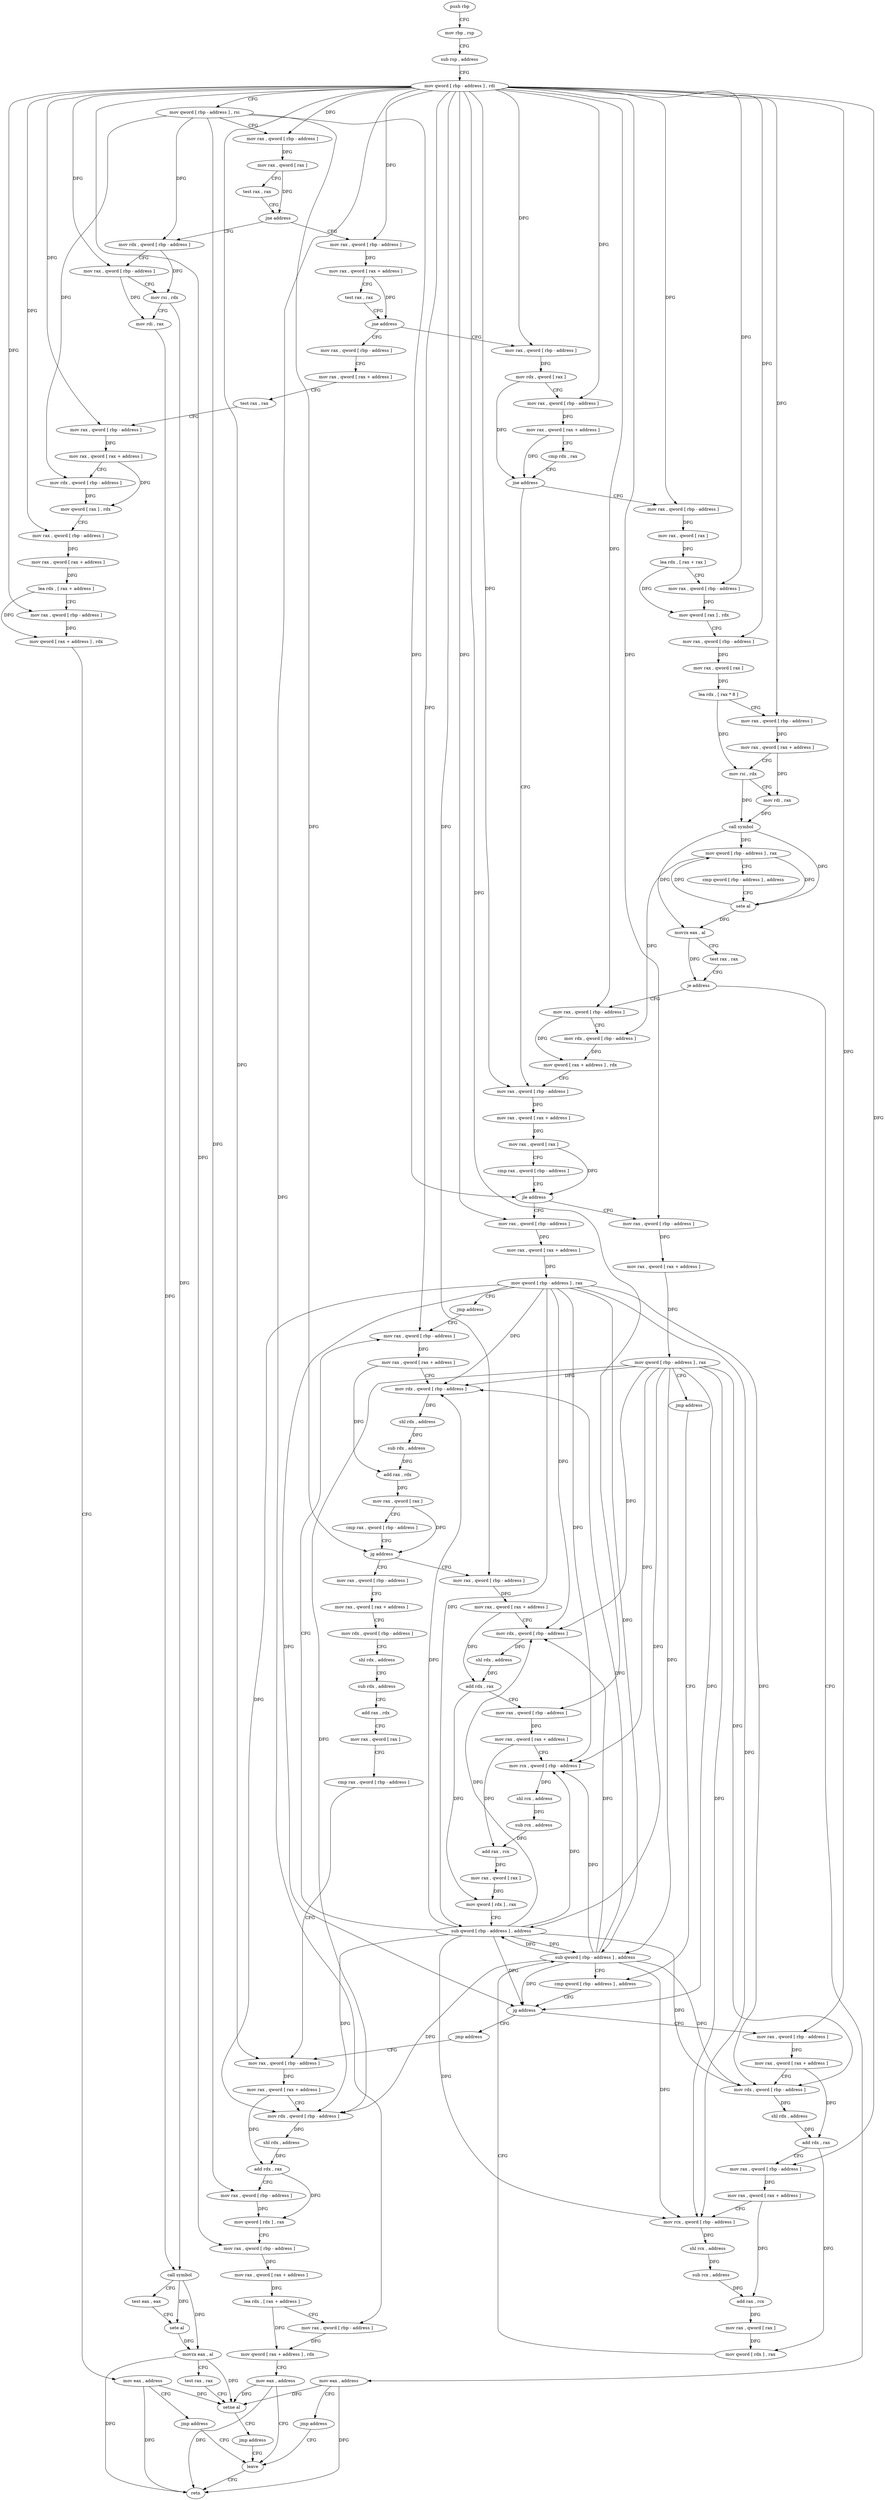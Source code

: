 digraph "func" {
"4379600" [label = "push rbp" ]
"4379601" [label = "mov rbp , rsp" ]
"4379604" [label = "sub rsp , address" ]
"4379608" [label = "mov qword [ rbp - address ] , rdi" ]
"4379612" [label = "mov qword [ rbp - address ] , rsi" ]
"4379616" [label = "mov rax , qword [ rbp - address ]" ]
"4379620" [label = "mov rax , qword [ rax ]" ]
"4379623" [label = "test rax , rax" ]
"4379626" [label = "jne address" ]
"4379666" [label = "mov rax , qword [ rbp - address ]" ]
"4379628" [label = "mov rdx , qword [ rbp - address ]" ]
"4379670" [label = "mov rax , qword [ rax + address ]" ]
"4379674" [label = "test rax , rax" ]
"4379677" [label = "jne address" ]
"4379735" [label = "mov rax , qword [ rbp - address ]" ]
"4379679" [label = "mov rax , qword [ rbp - address ]" ]
"4379632" [label = "mov rax , qword [ rbp - address ]" ]
"4379636" [label = "mov rsi , rdx" ]
"4379639" [label = "mov rdi , rax" ]
"4379642" [label = "call symbol" ]
"4379647" [label = "test eax , eax" ]
"4379649" [label = "sete al" ]
"4379652" [label = "movzx eax , al" ]
"4379655" [label = "test rax , rax" ]
"4379658" [label = "setne al" ]
"4379661" [label = "jmp address" ]
"4380125" [label = "leave" ]
"4379739" [label = "mov rdx , qword [ rax ]" ]
"4379742" [label = "mov rax , qword [ rbp - address ]" ]
"4379746" [label = "mov rax , qword [ rax + address ]" ]
"4379750" [label = "cmp rdx , rax" ]
"4379753" [label = "jne address" ]
"4379849" [label = "mov rax , qword [ rbp - address ]" ]
"4379755" [label = "mov rax , qword [ rbp - address ]" ]
"4379683" [label = "mov rax , qword [ rax + address ]" ]
"4379687" [label = "test rax , rax" ]
"4379690" [label = "mov rax , qword [ rbp - address ]" ]
"4379694" [label = "mov rax , qword [ rax + address ]" ]
"4379698" [label = "mov rdx , qword [ rbp - address ]" ]
"4379702" [label = "mov qword [ rax ] , rdx" ]
"4379705" [label = "mov rax , qword [ rbp - address ]" ]
"4379709" [label = "mov rax , qword [ rax + address ]" ]
"4379713" [label = "lea rdx , [ rax + address ]" ]
"4379717" [label = "mov rax , qword [ rbp - address ]" ]
"4379721" [label = "mov qword [ rax + address ] , rdx" ]
"4379725" [label = "mov eax , address" ]
"4379730" [label = "jmp address" ]
"4380126" [label = "retn" ]
"4379853" [label = "mov rax , qword [ rax + address ]" ]
"4379857" [label = "mov rax , qword [ rax ]" ]
"4379860" [label = "cmp rax , qword [ rbp - address ]" ]
"4379864" [label = "jle address" ]
"4379945" [label = "mov rax , qword [ rbp - address ]" ]
"4379866" [label = "mov rax , qword [ rbp - address ]" ]
"4379759" [label = "mov rax , qword [ rax ]" ]
"4379762" [label = "lea rdx , [ rax + rax ]" ]
"4379766" [label = "mov rax , qword [ rbp - address ]" ]
"4379770" [label = "mov qword [ rax ] , rdx" ]
"4379773" [label = "mov rax , qword [ rbp - address ]" ]
"4379777" [label = "mov rax , qword [ rax ]" ]
"4379780" [label = "lea rdx , [ rax * 8 ]" ]
"4379788" [label = "mov rax , qword [ rbp - address ]" ]
"4379792" [label = "mov rax , qword [ rax + address ]" ]
"4379796" [label = "mov rsi , rdx" ]
"4379799" [label = "mov rdi , rax" ]
"4379802" [label = "call symbol" ]
"4379807" [label = "mov qword [ rbp - address ] , rax" ]
"4379811" [label = "cmp qword [ rbp - address ] , address" ]
"4379816" [label = "sete al" ]
"4379819" [label = "movzx eax , al" ]
"4379822" [label = "test rax , rax" ]
"4379825" [label = "je address" ]
"4379837" [label = "mov rax , qword [ rbp - address ]" ]
"4379827" [label = "mov eax , address" ]
"4379949" [label = "mov rax , qword [ rax + address ]" ]
"4379953" [label = "mov qword [ rbp - address ] , rax" ]
"4379957" [label = "jmp address" ]
"4380012" [label = "mov rax , qword [ rbp - address ]" ]
"4379870" [label = "mov rax , qword [ rax + address ]" ]
"4379874" [label = "mov qword [ rbp - address ] , rax" ]
"4379878" [label = "jmp address" ]
"4379933" [label = "cmp qword [ rbp - address ] , address" ]
"4379841" [label = "mov rdx , qword [ rbp - address ]" ]
"4379845" [label = "mov qword [ rax + address ] , rdx" ]
"4379832" [label = "jmp address" ]
"4380016" [label = "mov rax , qword [ rax + address ]" ]
"4380020" [label = "mov rdx , qword [ rbp - address ]" ]
"4380024" [label = "shl rdx , address" ]
"4380028" [label = "sub rdx , address" ]
"4380032" [label = "add rax , rdx" ]
"4380035" [label = "mov rax , qword [ rax ]" ]
"4380038" [label = "cmp rax , qword [ rbp - address ]" ]
"4380042" [label = "jg address" ]
"4379959" [label = "mov rax , qword [ rbp - address ]" ]
"4380044" [label = "mov rax , qword [ rbp - address ]" ]
"4379938" [label = "jg address" ]
"4379880" [label = "mov rax , qword [ rbp - address ]" ]
"4379940" [label = "jmp address" ]
"4379963" [label = "mov rax , qword [ rax + address ]" ]
"4379967" [label = "mov rdx , qword [ rbp - address ]" ]
"4379971" [label = "shl rdx , address" ]
"4379975" [label = "add rdx , rax" ]
"4379978" [label = "mov rax , qword [ rbp - address ]" ]
"4379982" [label = "mov rax , qword [ rax + address ]" ]
"4379986" [label = "mov rcx , qword [ rbp - address ]" ]
"4379990" [label = "shl rcx , address" ]
"4379994" [label = "sub rcx , address" ]
"4379998" [label = "add rax , rcx" ]
"4380001" [label = "mov rax , qword [ rax ]" ]
"4380004" [label = "mov qword [ rdx ] , rax" ]
"4380007" [label = "sub qword [ rbp - address ] , address" ]
"4380048" [label = "mov rax , qword [ rax + address ]" ]
"4380052" [label = "mov rdx , qword [ rbp - address ]" ]
"4380056" [label = "shl rdx , address" ]
"4380060" [label = "sub rdx , address" ]
"4380064" [label = "add rax , rdx" ]
"4380067" [label = "mov rax , qword [ rax ]" ]
"4380070" [label = "cmp rax , qword [ rbp - address ]" ]
"4380074" [label = "mov rax , qword [ rbp - address ]" ]
"4379884" [label = "mov rax , qword [ rax + address ]" ]
"4379888" [label = "mov rdx , qword [ rbp - address ]" ]
"4379892" [label = "shl rdx , address" ]
"4379896" [label = "add rdx , rax" ]
"4379899" [label = "mov rax , qword [ rbp - address ]" ]
"4379903" [label = "mov rax , qword [ rax + address ]" ]
"4379907" [label = "mov rcx , qword [ rbp - address ]" ]
"4379911" [label = "shl rcx , address" ]
"4379915" [label = "sub rcx , address" ]
"4379919" [label = "add rax , rcx" ]
"4379922" [label = "mov rax , qword [ rax ]" ]
"4379925" [label = "mov qword [ rdx ] , rax" ]
"4379928" [label = "sub qword [ rbp - address ] , address" ]
"4380078" [label = "mov rax , qword [ rax + address ]" ]
"4380082" [label = "mov rdx , qword [ rbp - address ]" ]
"4380086" [label = "shl rdx , address" ]
"4380090" [label = "add rdx , rax" ]
"4380093" [label = "mov rax , qword [ rbp - address ]" ]
"4380097" [label = "mov qword [ rdx ] , rax" ]
"4380100" [label = "mov rax , qword [ rbp - address ]" ]
"4380104" [label = "mov rax , qword [ rax + address ]" ]
"4380108" [label = "lea rdx , [ rax + address ]" ]
"4380112" [label = "mov rax , qword [ rbp - address ]" ]
"4380116" [label = "mov qword [ rax + address ] , rdx" ]
"4380120" [label = "mov eax , address" ]
"4379600" -> "4379601" [ label = "CFG" ]
"4379601" -> "4379604" [ label = "CFG" ]
"4379604" -> "4379608" [ label = "CFG" ]
"4379608" -> "4379612" [ label = "CFG" ]
"4379608" -> "4379616" [ label = "DFG" ]
"4379608" -> "4379666" [ label = "DFG" ]
"4379608" -> "4379632" [ label = "DFG" ]
"4379608" -> "4379735" [ label = "DFG" ]
"4379608" -> "4379742" [ label = "DFG" ]
"4379608" -> "4379690" [ label = "DFG" ]
"4379608" -> "4379705" [ label = "DFG" ]
"4379608" -> "4379717" [ label = "DFG" ]
"4379608" -> "4379849" [ label = "DFG" ]
"4379608" -> "4379755" [ label = "DFG" ]
"4379608" -> "4379766" [ label = "DFG" ]
"4379608" -> "4379773" [ label = "DFG" ]
"4379608" -> "4379788" [ label = "DFG" ]
"4379608" -> "4379945" [ label = "DFG" ]
"4379608" -> "4379866" [ label = "DFG" ]
"4379608" -> "4379837" [ label = "DFG" ]
"4379608" -> "4380012" [ label = "DFG" ]
"4379608" -> "4379959" [ label = "DFG" ]
"4379608" -> "4379978" [ label = "DFG" ]
"4379608" -> "4379880" [ label = "DFG" ]
"4379608" -> "4379899" [ label = "DFG" ]
"4379608" -> "4380074" [ label = "DFG" ]
"4379608" -> "4380100" [ label = "DFG" ]
"4379608" -> "4380112" [ label = "DFG" ]
"4379612" -> "4379616" [ label = "CFG" ]
"4379612" -> "4379628" [ label = "DFG" ]
"4379612" -> "4379698" [ label = "DFG" ]
"4379612" -> "4379864" [ label = "DFG" ]
"4379612" -> "4380042" [ label = "DFG" ]
"4379612" -> "4380093" [ label = "DFG" ]
"4379616" -> "4379620" [ label = "DFG" ]
"4379620" -> "4379623" [ label = "CFG" ]
"4379620" -> "4379626" [ label = "DFG" ]
"4379623" -> "4379626" [ label = "CFG" ]
"4379626" -> "4379666" [ label = "CFG" ]
"4379626" -> "4379628" [ label = "CFG" ]
"4379666" -> "4379670" [ label = "DFG" ]
"4379628" -> "4379632" [ label = "CFG" ]
"4379628" -> "4379636" [ label = "DFG" ]
"4379670" -> "4379674" [ label = "CFG" ]
"4379670" -> "4379677" [ label = "DFG" ]
"4379674" -> "4379677" [ label = "CFG" ]
"4379677" -> "4379735" [ label = "CFG" ]
"4379677" -> "4379679" [ label = "CFG" ]
"4379735" -> "4379739" [ label = "DFG" ]
"4379679" -> "4379683" [ label = "CFG" ]
"4379632" -> "4379636" [ label = "CFG" ]
"4379632" -> "4379639" [ label = "DFG" ]
"4379636" -> "4379639" [ label = "CFG" ]
"4379636" -> "4379642" [ label = "DFG" ]
"4379639" -> "4379642" [ label = "DFG" ]
"4379642" -> "4379647" [ label = "CFG" ]
"4379642" -> "4379649" [ label = "DFG" ]
"4379642" -> "4379652" [ label = "DFG" ]
"4379647" -> "4379649" [ label = "CFG" ]
"4379649" -> "4379652" [ label = "DFG" ]
"4379652" -> "4379655" [ label = "CFG" ]
"4379652" -> "4379658" [ label = "DFG" ]
"4379652" -> "4380126" [ label = "DFG" ]
"4379655" -> "4379658" [ label = "CFG" ]
"4379658" -> "4379661" [ label = "CFG" ]
"4379661" -> "4380125" [ label = "CFG" ]
"4380125" -> "4380126" [ label = "CFG" ]
"4379739" -> "4379742" [ label = "CFG" ]
"4379739" -> "4379753" [ label = "DFG" ]
"4379742" -> "4379746" [ label = "DFG" ]
"4379746" -> "4379750" [ label = "CFG" ]
"4379746" -> "4379753" [ label = "DFG" ]
"4379750" -> "4379753" [ label = "CFG" ]
"4379753" -> "4379849" [ label = "CFG" ]
"4379753" -> "4379755" [ label = "CFG" ]
"4379849" -> "4379853" [ label = "DFG" ]
"4379755" -> "4379759" [ label = "DFG" ]
"4379683" -> "4379687" [ label = "CFG" ]
"4379687" -> "4379690" [ label = "CFG" ]
"4379690" -> "4379694" [ label = "DFG" ]
"4379694" -> "4379698" [ label = "CFG" ]
"4379694" -> "4379702" [ label = "DFG" ]
"4379698" -> "4379702" [ label = "DFG" ]
"4379702" -> "4379705" [ label = "CFG" ]
"4379705" -> "4379709" [ label = "DFG" ]
"4379709" -> "4379713" [ label = "DFG" ]
"4379713" -> "4379717" [ label = "CFG" ]
"4379713" -> "4379721" [ label = "DFG" ]
"4379717" -> "4379721" [ label = "DFG" ]
"4379721" -> "4379725" [ label = "CFG" ]
"4379725" -> "4379730" [ label = "CFG" ]
"4379725" -> "4379658" [ label = "DFG" ]
"4379725" -> "4380126" [ label = "DFG" ]
"4379730" -> "4380125" [ label = "CFG" ]
"4379853" -> "4379857" [ label = "DFG" ]
"4379857" -> "4379860" [ label = "CFG" ]
"4379857" -> "4379864" [ label = "DFG" ]
"4379860" -> "4379864" [ label = "CFG" ]
"4379864" -> "4379945" [ label = "CFG" ]
"4379864" -> "4379866" [ label = "CFG" ]
"4379945" -> "4379949" [ label = "DFG" ]
"4379866" -> "4379870" [ label = "DFG" ]
"4379759" -> "4379762" [ label = "DFG" ]
"4379762" -> "4379766" [ label = "CFG" ]
"4379762" -> "4379770" [ label = "DFG" ]
"4379766" -> "4379770" [ label = "DFG" ]
"4379770" -> "4379773" [ label = "CFG" ]
"4379773" -> "4379777" [ label = "DFG" ]
"4379777" -> "4379780" [ label = "DFG" ]
"4379780" -> "4379788" [ label = "CFG" ]
"4379780" -> "4379796" [ label = "DFG" ]
"4379788" -> "4379792" [ label = "DFG" ]
"4379792" -> "4379796" [ label = "CFG" ]
"4379792" -> "4379799" [ label = "DFG" ]
"4379796" -> "4379799" [ label = "CFG" ]
"4379796" -> "4379802" [ label = "DFG" ]
"4379799" -> "4379802" [ label = "DFG" ]
"4379802" -> "4379807" [ label = "DFG" ]
"4379802" -> "4379816" [ label = "DFG" ]
"4379802" -> "4379819" [ label = "DFG" ]
"4379807" -> "4379811" [ label = "CFG" ]
"4379807" -> "4379816" [ label = "DFG" ]
"4379807" -> "4379841" [ label = "DFG" ]
"4379811" -> "4379816" [ label = "CFG" ]
"4379816" -> "4379819" [ label = "DFG" ]
"4379816" -> "4379807" [ label = "DFG" ]
"4379819" -> "4379822" [ label = "CFG" ]
"4379819" -> "4379825" [ label = "DFG" ]
"4379822" -> "4379825" [ label = "CFG" ]
"4379825" -> "4379837" [ label = "CFG" ]
"4379825" -> "4379827" [ label = "CFG" ]
"4379837" -> "4379841" [ label = "CFG" ]
"4379837" -> "4379845" [ label = "DFG" ]
"4379827" -> "4379832" [ label = "CFG" ]
"4379827" -> "4379658" [ label = "DFG" ]
"4379827" -> "4380126" [ label = "DFG" ]
"4379949" -> "4379953" [ label = "DFG" ]
"4379953" -> "4379957" [ label = "CFG" ]
"4379953" -> "4380020" [ label = "DFG" ]
"4379953" -> "4379938" [ label = "DFG" ]
"4379953" -> "4379967" [ label = "DFG" ]
"4379953" -> "4379986" [ label = "DFG" ]
"4379953" -> "4380007" [ label = "DFG" ]
"4379953" -> "4379888" [ label = "DFG" ]
"4379953" -> "4379907" [ label = "DFG" ]
"4379953" -> "4379928" [ label = "DFG" ]
"4379953" -> "4380082" [ label = "DFG" ]
"4379957" -> "4380012" [ label = "CFG" ]
"4380012" -> "4380016" [ label = "DFG" ]
"4379870" -> "4379874" [ label = "DFG" ]
"4379874" -> "4379878" [ label = "CFG" ]
"4379874" -> "4380020" [ label = "DFG" ]
"4379874" -> "4379938" [ label = "DFG" ]
"4379874" -> "4379967" [ label = "DFG" ]
"4379874" -> "4379986" [ label = "DFG" ]
"4379874" -> "4380007" [ label = "DFG" ]
"4379874" -> "4379888" [ label = "DFG" ]
"4379874" -> "4379907" [ label = "DFG" ]
"4379874" -> "4379928" [ label = "DFG" ]
"4379874" -> "4380082" [ label = "DFG" ]
"4379878" -> "4379933" [ label = "CFG" ]
"4379933" -> "4379938" [ label = "CFG" ]
"4379841" -> "4379845" [ label = "DFG" ]
"4379845" -> "4379849" [ label = "CFG" ]
"4379832" -> "4380125" [ label = "CFG" ]
"4380016" -> "4380020" [ label = "CFG" ]
"4380016" -> "4380032" [ label = "DFG" ]
"4380020" -> "4380024" [ label = "DFG" ]
"4380024" -> "4380028" [ label = "DFG" ]
"4380028" -> "4380032" [ label = "DFG" ]
"4380032" -> "4380035" [ label = "DFG" ]
"4380035" -> "4380038" [ label = "CFG" ]
"4380035" -> "4380042" [ label = "DFG" ]
"4380038" -> "4380042" [ label = "CFG" ]
"4380042" -> "4379959" [ label = "CFG" ]
"4380042" -> "4380044" [ label = "CFG" ]
"4379959" -> "4379963" [ label = "DFG" ]
"4380044" -> "4380048" [ label = "CFG" ]
"4379938" -> "4379880" [ label = "CFG" ]
"4379938" -> "4379940" [ label = "CFG" ]
"4379880" -> "4379884" [ label = "DFG" ]
"4379940" -> "4380074" [ label = "CFG" ]
"4379963" -> "4379967" [ label = "CFG" ]
"4379963" -> "4379975" [ label = "DFG" ]
"4379967" -> "4379971" [ label = "DFG" ]
"4379971" -> "4379975" [ label = "DFG" ]
"4379975" -> "4379978" [ label = "CFG" ]
"4379975" -> "4380004" [ label = "DFG" ]
"4379978" -> "4379982" [ label = "DFG" ]
"4379982" -> "4379986" [ label = "CFG" ]
"4379982" -> "4379998" [ label = "DFG" ]
"4379986" -> "4379990" [ label = "DFG" ]
"4379990" -> "4379994" [ label = "DFG" ]
"4379994" -> "4379998" [ label = "DFG" ]
"4379998" -> "4380001" [ label = "DFG" ]
"4380001" -> "4380004" [ label = "DFG" ]
"4380004" -> "4380007" [ label = "CFG" ]
"4380007" -> "4380012" [ label = "CFG" ]
"4380007" -> "4380020" [ label = "DFG" ]
"4380007" -> "4379938" [ label = "DFG" ]
"4380007" -> "4379967" [ label = "DFG" ]
"4380007" -> "4379986" [ label = "DFG" ]
"4380007" -> "4379888" [ label = "DFG" ]
"4380007" -> "4379907" [ label = "DFG" ]
"4380007" -> "4379928" [ label = "DFG" ]
"4380007" -> "4380082" [ label = "DFG" ]
"4380048" -> "4380052" [ label = "CFG" ]
"4380052" -> "4380056" [ label = "CFG" ]
"4380056" -> "4380060" [ label = "CFG" ]
"4380060" -> "4380064" [ label = "CFG" ]
"4380064" -> "4380067" [ label = "CFG" ]
"4380067" -> "4380070" [ label = "CFG" ]
"4380070" -> "4380074" [ label = "CFG" ]
"4380074" -> "4380078" [ label = "DFG" ]
"4379884" -> "4379888" [ label = "CFG" ]
"4379884" -> "4379896" [ label = "DFG" ]
"4379888" -> "4379892" [ label = "DFG" ]
"4379892" -> "4379896" [ label = "DFG" ]
"4379896" -> "4379899" [ label = "CFG" ]
"4379896" -> "4379925" [ label = "DFG" ]
"4379899" -> "4379903" [ label = "DFG" ]
"4379903" -> "4379907" [ label = "CFG" ]
"4379903" -> "4379919" [ label = "DFG" ]
"4379907" -> "4379911" [ label = "DFG" ]
"4379911" -> "4379915" [ label = "DFG" ]
"4379915" -> "4379919" [ label = "DFG" ]
"4379919" -> "4379922" [ label = "DFG" ]
"4379922" -> "4379925" [ label = "DFG" ]
"4379925" -> "4379928" [ label = "CFG" ]
"4379928" -> "4379933" [ label = "CFG" ]
"4379928" -> "4380020" [ label = "DFG" ]
"4379928" -> "4379938" [ label = "DFG" ]
"4379928" -> "4379967" [ label = "DFG" ]
"4379928" -> "4379986" [ label = "DFG" ]
"4379928" -> "4380007" [ label = "DFG" ]
"4379928" -> "4379888" [ label = "DFG" ]
"4379928" -> "4379907" [ label = "DFG" ]
"4379928" -> "4380082" [ label = "DFG" ]
"4380078" -> "4380082" [ label = "CFG" ]
"4380078" -> "4380090" [ label = "DFG" ]
"4380082" -> "4380086" [ label = "DFG" ]
"4380086" -> "4380090" [ label = "DFG" ]
"4380090" -> "4380093" [ label = "CFG" ]
"4380090" -> "4380097" [ label = "DFG" ]
"4380093" -> "4380097" [ label = "DFG" ]
"4380097" -> "4380100" [ label = "CFG" ]
"4380100" -> "4380104" [ label = "DFG" ]
"4380104" -> "4380108" [ label = "DFG" ]
"4380108" -> "4380112" [ label = "CFG" ]
"4380108" -> "4380116" [ label = "DFG" ]
"4380112" -> "4380116" [ label = "DFG" ]
"4380116" -> "4380120" [ label = "CFG" ]
"4380120" -> "4380125" [ label = "CFG" ]
"4380120" -> "4379658" [ label = "DFG" ]
"4380120" -> "4380126" [ label = "DFG" ]
}
